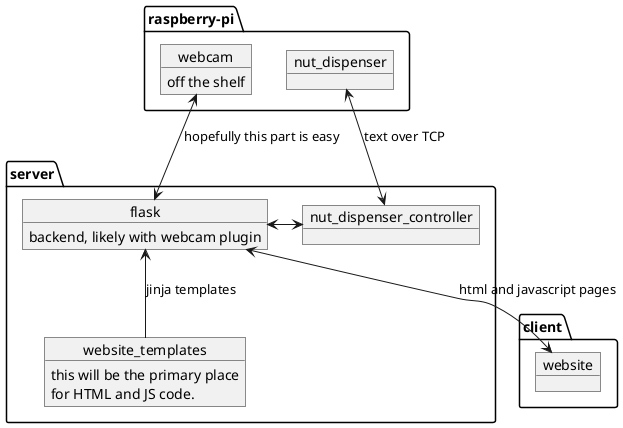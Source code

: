 @startuml

package raspberry-pi {
  object webcam {
  	off the shelf
  }
  object nut_dispenser
}

package server {
	object website_templates {
		this will be the primary place
		for HTML and JS code. 
	}
	object flask {
		backend, likely with webcam plugin
	}
	object nut_dispenser_controller
	nut_dispenser_controller <-up-> nut_dispenser: text over TCP
	flask <-up-> webcam: hopefully this part is easy
	website_templates -up-> flask :jinja templates
	nut_dispenser_controller <-> flask
}

package client {
	object website
	flask <-down-> website: html and javascript pages
}

@enduml